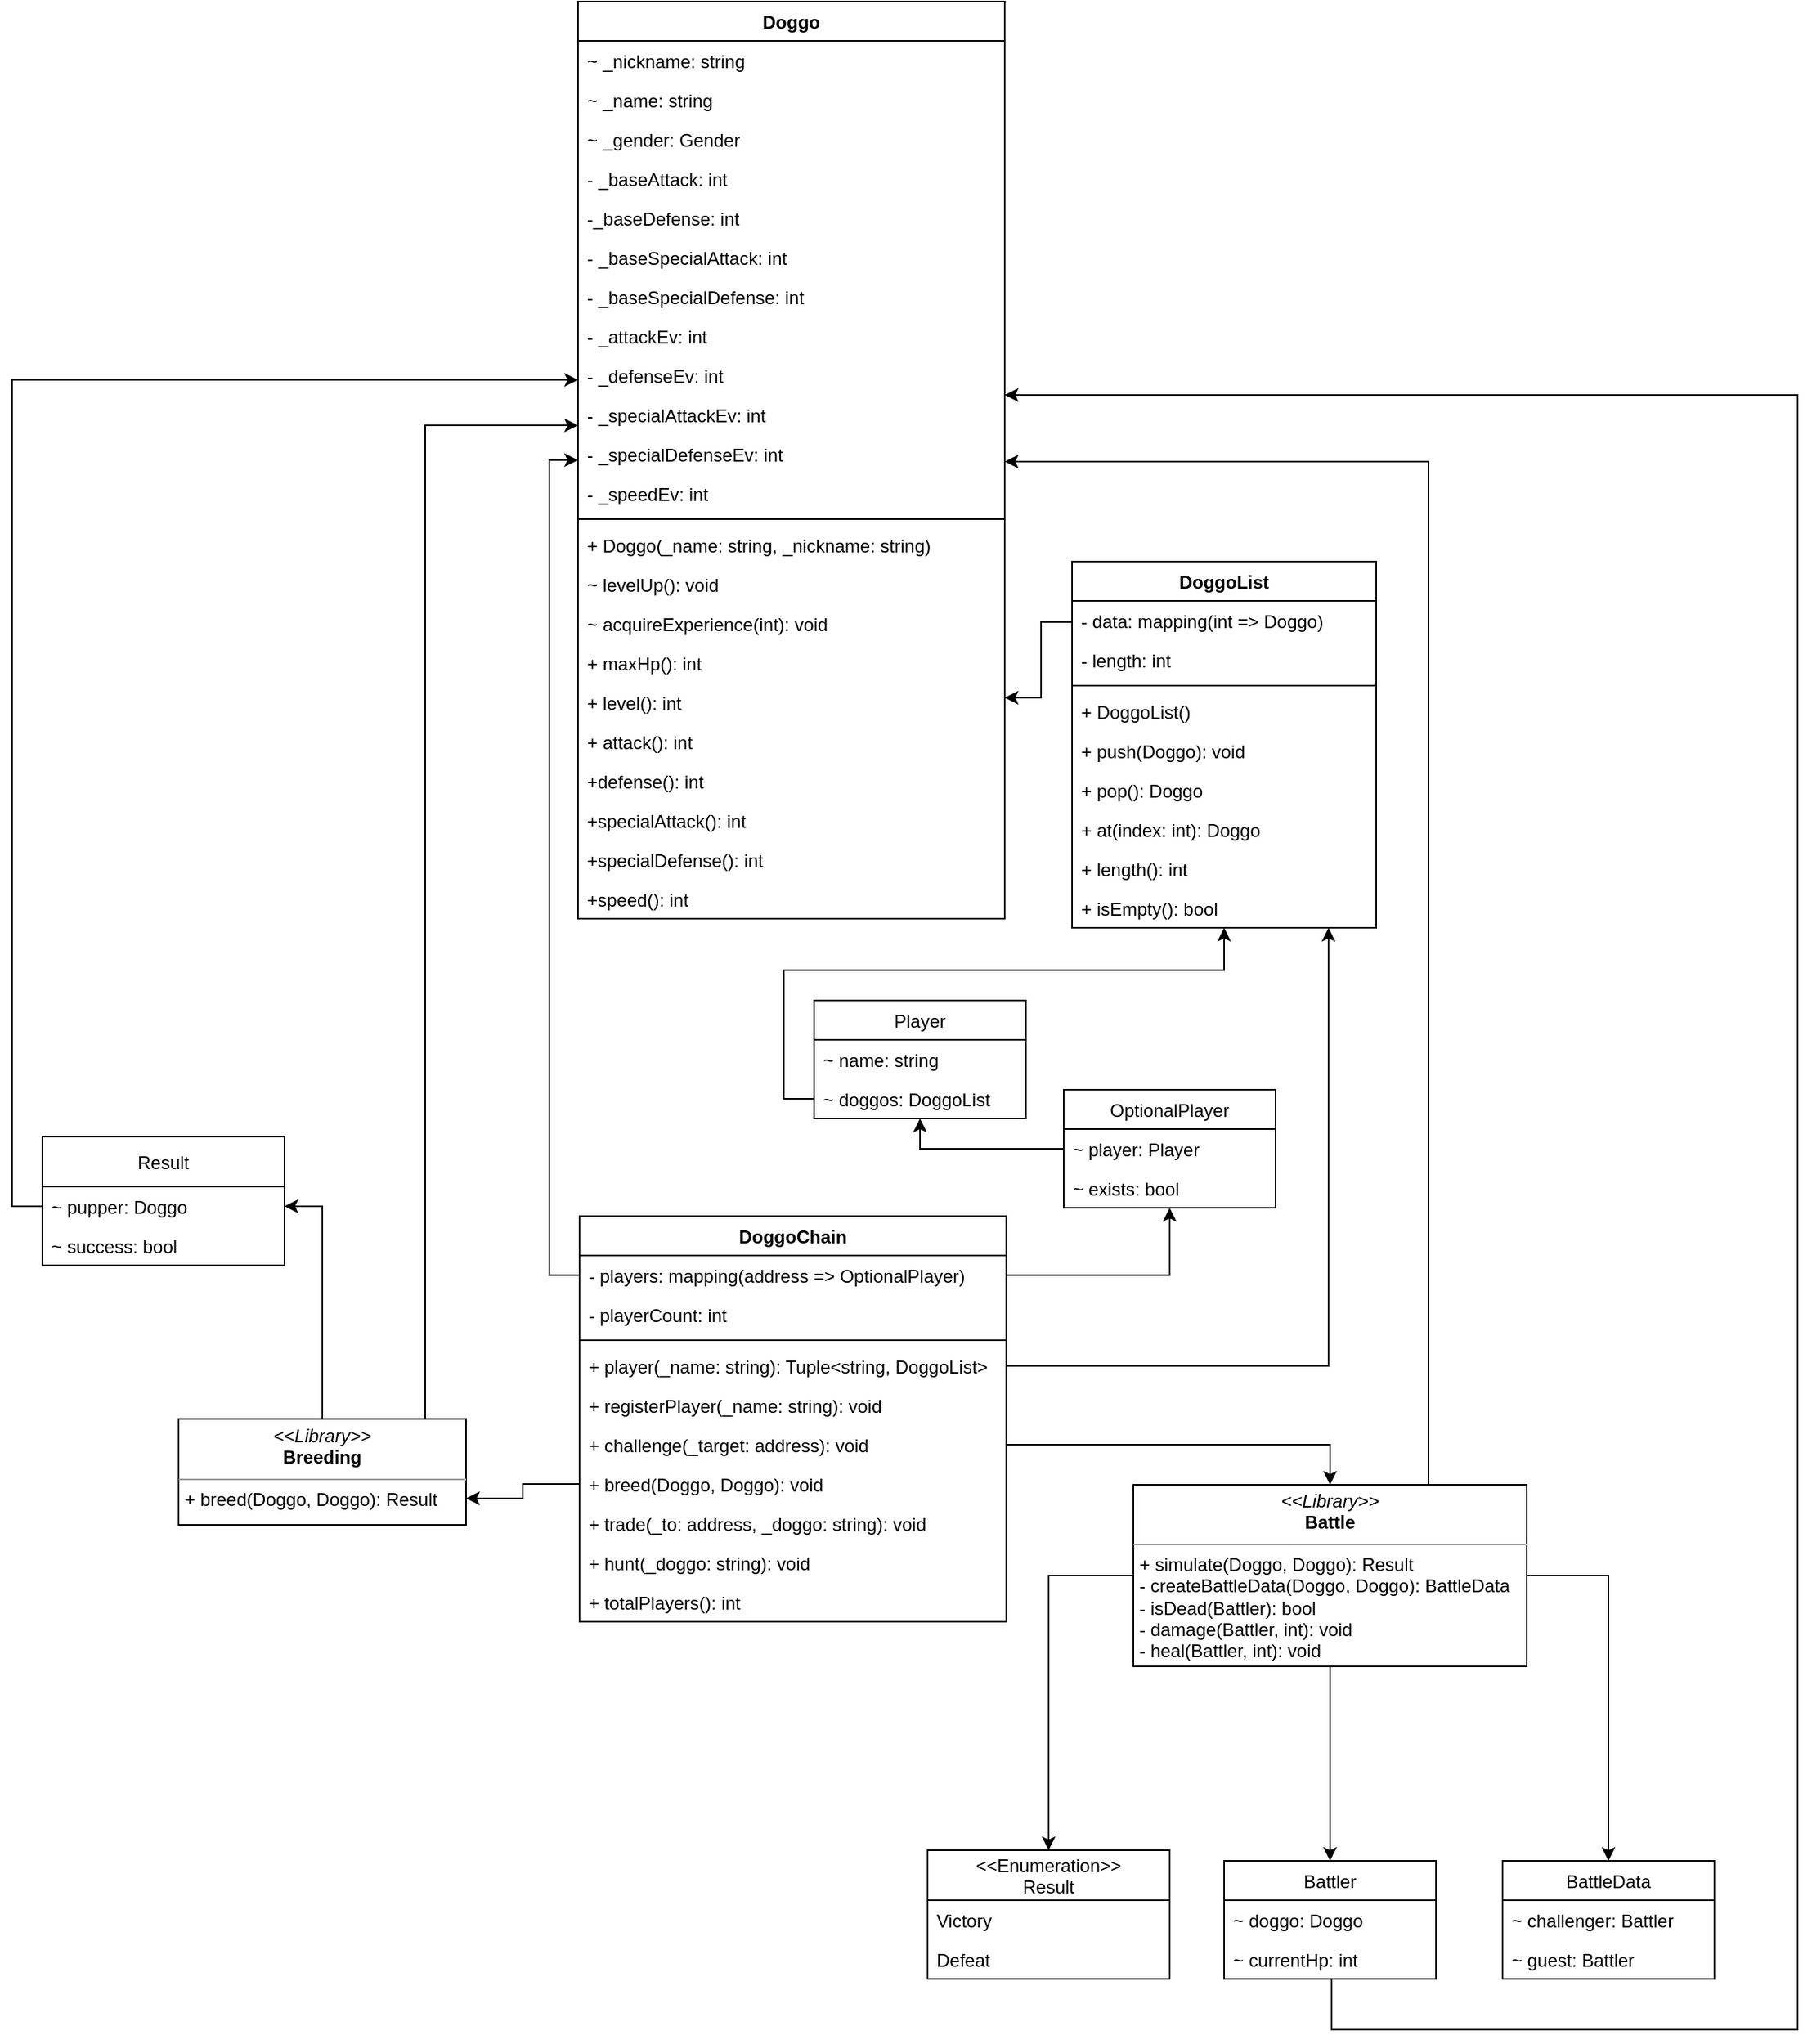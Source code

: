 <mxfile version="12.3.0" type="device" pages="1"><diagram id="jH_VN1PVQHfWL5KzAK-1" name="Page-1"><mxGraphModel dx="1164" dy="1562" grid="1" gridSize="10" guides="1" tooltips="1" connect="1" arrows="1" fold="1" page="1" pageScale="1" pageWidth="850" pageHeight="1100" math="0" shadow="0"><root><mxCell id="0"/><mxCell id="1" parent="0"/><mxCell id="IPdoKypG9YmYcbEzE4z8-1" value="Player" style="swimlane;fontStyle=0;childLayout=stackLayout;horizontal=1;startSize=26;fillColor=none;horizontalStack=0;resizeParent=1;resizeParentMax=0;resizeLast=0;collapsible=1;marginBottom=0;" parent="1" vertex="1"><mxGeometry x="540" y="680" width="140" height="78" as="geometry"/></mxCell><mxCell id="IPdoKypG9YmYcbEzE4z8-2" value="~ name: string" style="text;strokeColor=none;fillColor=none;align=left;verticalAlign=top;spacingLeft=4;spacingRight=4;overflow=hidden;rotatable=0;points=[[0,0.5],[1,0.5]];portConstraint=eastwest;" parent="IPdoKypG9YmYcbEzE4z8-1" vertex="1"><mxGeometry y="26" width="140" height="26" as="geometry"/></mxCell><mxCell id="IPdoKypG9YmYcbEzE4z8-3" value="~ doggos: DoggoList" style="text;strokeColor=none;fillColor=none;align=left;verticalAlign=top;spacingLeft=4;spacingRight=4;overflow=hidden;rotatable=0;points=[[0,0.5],[1,0.5]];portConstraint=eastwest;" parent="IPdoKypG9YmYcbEzE4z8-1" vertex="1"><mxGeometry y="52" width="140" height="26" as="geometry"/></mxCell><mxCell id="IPdoKypG9YmYcbEzE4z8-5" value="DoggoChain" style="swimlane;fontStyle=1;align=center;verticalAlign=top;childLayout=stackLayout;horizontal=1;startSize=26;horizontalStack=0;resizeParent=1;resizeParentMax=0;resizeLast=0;collapsible=1;marginBottom=0;" parent="1" vertex="1"><mxGeometry x="385" y="822.5" width="282" height="268" as="geometry"/></mxCell><object label="- players: mapping(address =&gt; OptionalPlayer)&#xA;" asdf="asdf" id="IPdoKypG9YmYcbEzE4z8-6"><mxCell style="text;strokeColor=none;fillColor=none;align=left;verticalAlign=top;spacingLeft=4;spacingRight=4;overflow=hidden;rotatable=0;points=[[0,0.5],[1,0.5]];portConstraint=eastwest;" parent="IPdoKypG9YmYcbEzE4z8-5" vertex="1"><mxGeometry y="26" width="282" height="26" as="geometry"/></mxCell></object><object label="- playerCount: int" asdf="asdf" id="IPdoKypG9YmYcbEzE4z8-12"><mxCell style="text;strokeColor=none;fillColor=none;align=left;verticalAlign=top;spacingLeft=4;spacingRight=4;overflow=hidden;rotatable=0;points=[[0,0.5],[1,0.5]];portConstraint=eastwest;" parent="IPdoKypG9YmYcbEzE4z8-5" vertex="1"><mxGeometry y="52" width="282" height="26" as="geometry"/></mxCell></object><mxCell id="IPdoKypG9YmYcbEzE4z8-7" value="" style="line;strokeWidth=1;fillColor=none;align=left;verticalAlign=middle;spacingTop=-1;spacingLeft=3;spacingRight=3;rotatable=0;labelPosition=right;points=[];portConstraint=eastwest;" parent="IPdoKypG9YmYcbEzE4z8-5" vertex="1"><mxGeometry y="78" width="282" height="8" as="geometry"/></mxCell><mxCell id="InZyUS_DCAvsAJzeGr_3-19" value="+ player(_name: string): Tuple&lt;string, DoggoList&gt;" style="text;strokeColor=none;fillColor=none;align=left;verticalAlign=top;spacingLeft=4;spacingRight=4;overflow=hidden;rotatable=0;points=[[0,0.5],[1,0.5]];portConstraint=eastwest;" vertex="1" parent="IPdoKypG9YmYcbEzE4z8-5"><mxGeometry y="86" width="282" height="26" as="geometry"/></mxCell><mxCell id="IPdoKypG9YmYcbEzE4z8-8" value="+ registerPlayer(_name: string): void" style="text;strokeColor=none;fillColor=none;align=left;verticalAlign=top;spacingLeft=4;spacingRight=4;overflow=hidden;rotatable=0;points=[[0,0.5],[1,0.5]];portConstraint=eastwest;" parent="IPdoKypG9YmYcbEzE4z8-5" vertex="1"><mxGeometry y="112" width="282" height="26" as="geometry"/></mxCell><mxCell id="InZyUS_DCAvsAJzeGr_3-15" value="+ challenge(_target: address): void" style="text;strokeColor=none;fillColor=none;align=left;verticalAlign=top;spacingLeft=4;spacingRight=4;overflow=hidden;rotatable=0;points=[[0,0.5],[1,0.5]];portConstraint=eastwest;" vertex="1" parent="IPdoKypG9YmYcbEzE4z8-5"><mxGeometry y="138" width="282" height="26" as="geometry"/></mxCell><mxCell id="InZyUS_DCAvsAJzeGr_3-16" value="+ breed(Doggo, Doggo): void" style="text;strokeColor=none;fillColor=none;align=left;verticalAlign=top;spacingLeft=4;spacingRight=4;overflow=hidden;rotatable=0;points=[[0,0.5],[1,0.5]];portConstraint=eastwest;" vertex="1" parent="IPdoKypG9YmYcbEzE4z8-5"><mxGeometry y="164" width="282" height="26" as="geometry"/></mxCell><mxCell id="InZyUS_DCAvsAJzeGr_3-17" value="+ trade(_to: address, _doggo: string): void" style="text;strokeColor=none;fillColor=none;align=left;verticalAlign=top;spacingLeft=4;spacingRight=4;overflow=hidden;rotatable=0;points=[[0,0.5],[1,0.5]];portConstraint=eastwest;" vertex="1" parent="IPdoKypG9YmYcbEzE4z8-5"><mxGeometry y="190" width="282" height="26" as="geometry"/></mxCell><mxCell id="InZyUS_DCAvsAJzeGr_3-18" value="+ hunt(_doggo: string): void" style="text;strokeColor=none;fillColor=none;align=left;verticalAlign=top;spacingLeft=4;spacingRight=4;overflow=hidden;rotatable=0;points=[[0,0.5],[1,0.5]];portConstraint=eastwest;" vertex="1" parent="IPdoKypG9YmYcbEzE4z8-5"><mxGeometry y="216" width="282" height="26" as="geometry"/></mxCell><mxCell id="InZyUS_DCAvsAJzeGr_3-20" value="+ totalPlayers(): int" style="text;strokeColor=none;fillColor=none;align=left;verticalAlign=top;spacingLeft=4;spacingRight=4;overflow=hidden;rotatable=0;points=[[0,0.5],[1,0.5]];portConstraint=eastwest;" vertex="1" parent="IPdoKypG9YmYcbEzE4z8-5"><mxGeometry y="242" width="282" height="26" as="geometry"/></mxCell><mxCell id="IPdoKypG9YmYcbEzE4z8-13" value="OptionalPlayer" style="swimlane;fontStyle=0;childLayout=stackLayout;horizontal=1;startSize=26;fillColor=none;horizontalStack=0;resizeParent=1;resizeParentMax=0;resizeLast=0;collapsible=1;marginBottom=0;" parent="1" vertex="1"><mxGeometry x="705" y="739" width="140" height="78" as="geometry"/></mxCell><mxCell id="IPdoKypG9YmYcbEzE4z8-14" value="~ player: Player" style="text;strokeColor=none;fillColor=none;align=left;verticalAlign=top;spacingLeft=4;spacingRight=4;overflow=hidden;rotatable=0;points=[[0,0.5],[1,0.5]];portConstraint=eastwest;" parent="IPdoKypG9YmYcbEzE4z8-13" vertex="1"><mxGeometry y="26" width="140" height="26" as="geometry"/></mxCell><mxCell id="IPdoKypG9YmYcbEzE4z8-15" value="~ exists: bool" style="text;strokeColor=none;fillColor=none;align=left;verticalAlign=top;spacingLeft=4;spacingRight=4;overflow=hidden;rotatable=0;points=[[0,0.5],[1,0.5]];portConstraint=eastwest;" parent="IPdoKypG9YmYcbEzE4z8-13" vertex="1"><mxGeometry y="52" width="140" height="26" as="geometry"/></mxCell><mxCell id="InZyUS_DCAvsAJzeGr_3-29" style="edgeStyle=orthogonalEdgeStyle;rounded=0;orthogonalLoop=1;jettySize=auto;html=1;exitX=0;exitY=0.5;exitDx=0;exitDy=0;" edge="1" parent="1" source="InZyUS_DCAvsAJzeGr_3-1" target="InZyUS_DCAvsAJzeGr_3-3"><mxGeometry relative="1" as="geometry"/></mxCell><mxCell id="InZyUS_DCAvsAJzeGr_3-30" style="edgeStyle=orthogonalEdgeStyle;rounded=0;orthogonalLoop=1;jettySize=auto;html=1;" edge="1" parent="1" source="InZyUS_DCAvsAJzeGr_3-1" target="InZyUS_DCAvsAJzeGr_3-6"><mxGeometry relative="1" as="geometry"/></mxCell><mxCell id="InZyUS_DCAvsAJzeGr_3-31" style="edgeStyle=orthogonalEdgeStyle;rounded=0;orthogonalLoop=1;jettySize=auto;html=1;exitX=1;exitY=0.5;exitDx=0;exitDy=0;" edge="1" parent="1" source="InZyUS_DCAvsAJzeGr_3-1" target="InZyUS_DCAvsAJzeGr_3-9"><mxGeometry relative="1" as="geometry"/></mxCell><mxCell id="InZyUS_DCAvsAJzeGr_3-74" style="edgeStyle=orthogonalEdgeStyle;rounded=0;orthogonalLoop=1;jettySize=auto;html=1;exitX=0.75;exitY=0;exitDx=0;exitDy=0;" edge="1" parent="1" source="InZyUS_DCAvsAJzeGr_3-1" target="InZyUS_DCAvsAJzeGr_3-45"><mxGeometry relative="1" as="geometry"><Array as="points"><mxPoint x="946" y="324"/></Array></mxGeometry></mxCell><mxCell id="InZyUS_DCAvsAJzeGr_3-1" value="&lt;p style=&quot;margin: 0px ; margin-top: 4px ; text-align: center&quot;&gt;&lt;i&gt;&amp;lt;&amp;lt;Library&amp;gt;&amp;gt;&lt;/i&gt;&lt;br&gt;&lt;b&gt;Battle&lt;/b&gt;&lt;/p&gt;&lt;hr size=&quot;1&quot;&gt;&lt;p style=&quot;margin: 0px ; margin-left: 4px&quot;&gt;+ simulate(Doggo, Doggo): Result&lt;br&gt;- createBattleData(Doggo, Doggo): BattleData&lt;/p&gt;&lt;p style=&quot;margin: 0px ; margin-left: 4px&quot;&gt;- isDead(Battler): bool&lt;/p&gt;&lt;p style=&quot;margin: 0px ; margin-left: 4px&quot;&gt;- damage(Battler, int): void&lt;br&gt;&lt;/p&gt;&lt;p style=&quot;margin: 0px ; margin-left: 4px&quot;&gt;- heal(Battler, int): void&lt;br&gt;&lt;/p&gt;" style="verticalAlign=top;align=left;overflow=fill;fontSize=12;fontFamily=Helvetica;html=1;" vertex="1" parent="1"><mxGeometry x="751" y="1000" width="260" height="120" as="geometry"/></mxCell><mxCell id="InZyUS_DCAvsAJzeGr_3-3" value="&lt;&lt;Enumeration&gt;&gt;&#xA;Result" style="swimlane;fontStyle=0;childLayout=stackLayout;horizontal=1;startSize=33;fillColor=none;horizontalStack=0;resizeParent=1;resizeParentMax=0;resizeLast=0;collapsible=1;marginBottom=0;" vertex="1" parent="1"><mxGeometry x="615" y="1241.5" width="160" height="85" as="geometry"/></mxCell><mxCell id="InZyUS_DCAvsAJzeGr_3-4" value="Victory" style="text;strokeColor=none;fillColor=none;align=left;verticalAlign=top;spacingLeft=4;spacingRight=4;overflow=hidden;rotatable=0;points=[[0,0.5],[1,0.5]];portConstraint=eastwest;" vertex="1" parent="InZyUS_DCAvsAJzeGr_3-3"><mxGeometry y="33" width="160" height="26" as="geometry"/></mxCell><mxCell id="InZyUS_DCAvsAJzeGr_3-5" value="Defeat" style="text;strokeColor=none;fillColor=none;align=left;verticalAlign=top;spacingLeft=4;spacingRight=4;overflow=hidden;rotatable=0;points=[[0,0.5],[1,0.5]];portConstraint=eastwest;" vertex="1" parent="InZyUS_DCAvsAJzeGr_3-3"><mxGeometry y="59" width="160" height="26" as="geometry"/></mxCell><mxCell id="InZyUS_DCAvsAJzeGr_3-6" value="Battler" style="swimlane;fontStyle=0;childLayout=stackLayout;horizontal=1;startSize=26;fillColor=none;horizontalStack=0;resizeParent=1;resizeParentMax=0;resizeLast=0;collapsible=1;marginBottom=0;" vertex="1" parent="1"><mxGeometry x="811" y="1248.5" width="140" height="78" as="geometry"/></mxCell><mxCell id="InZyUS_DCAvsAJzeGr_3-7" value="~ doggo: Doggo" style="text;strokeColor=none;fillColor=none;align=left;verticalAlign=top;spacingLeft=4;spacingRight=4;overflow=hidden;rotatable=0;points=[[0,0.5],[1,0.5]];portConstraint=eastwest;" vertex="1" parent="InZyUS_DCAvsAJzeGr_3-6"><mxGeometry y="26" width="140" height="26" as="geometry"/></mxCell><mxCell id="InZyUS_DCAvsAJzeGr_3-8" value="~ currentHp: int" style="text;strokeColor=none;fillColor=none;align=left;verticalAlign=top;spacingLeft=4;spacingRight=4;overflow=hidden;rotatable=0;points=[[0,0.5],[1,0.5]];portConstraint=eastwest;" vertex="1" parent="InZyUS_DCAvsAJzeGr_3-6"><mxGeometry y="52" width="140" height="26" as="geometry"/></mxCell><mxCell id="InZyUS_DCAvsAJzeGr_3-9" value="BattleData" style="swimlane;fontStyle=0;childLayout=stackLayout;horizontal=1;startSize=26;fillColor=none;horizontalStack=0;resizeParent=1;resizeParentMax=0;resizeLast=0;collapsible=1;marginBottom=0;" vertex="1" parent="1"><mxGeometry x="995" y="1248.5" width="140" height="78" as="geometry"/></mxCell><mxCell id="InZyUS_DCAvsAJzeGr_3-10" value="~ challenger: Battler" style="text;strokeColor=none;fillColor=none;align=left;verticalAlign=top;spacingLeft=4;spacingRight=4;overflow=hidden;rotatable=0;points=[[0,0.5],[1,0.5]];portConstraint=eastwest;" vertex="1" parent="InZyUS_DCAvsAJzeGr_3-9"><mxGeometry y="26" width="140" height="26" as="geometry"/></mxCell><mxCell id="InZyUS_DCAvsAJzeGr_3-11" value="~ guest: Battler" style="text;strokeColor=none;fillColor=none;align=left;verticalAlign=top;spacingLeft=4;spacingRight=4;overflow=hidden;rotatable=0;points=[[0,0.5],[1,0.5]];portConstraint=eastwest;" vertex="1" parent="InZyUS_DCAvsAJzeGr_3-9"><mxGeometry y="52" width="140" height="26" as="geometry"/></mxCell><mxCell id="InZyUS_DCAvsAJzeGr_3-24" style="edgeStyle=orthogonalEdgeStyle;rounded=0;orthogonalLoop=1;jettySize=auto;html=1;exitX=0.5;exitY=0;exitDx=0;exitDy=0;" edge="1" parent="1" source="InZyUS_DCAvsAJzeGr_3-12" target="InZyUS_DCAvsAJzeGr_3-22"><mxGeometry relative="1" as="geometry"/></mxCell><mxCell id="InZyUS_DCAvsAJzeGr_3-73" style="edgeStyle=orthogonalEdgeStyle;rounded=0;orthogonalLoop=1;jettySize=auto;html=1;exitX=0.75;exitY=0;exitDx=0;exitDy=0;" edge="1" parent="1" source="InZyUS_DCAvsAJzeGr_3-12" target="InZyUS_DCAvsAJzeGr_3-45"><mxGeometry relative="1" as="geometry"><Array as="points"><mxPoint x="283" y="300"/></Array></mxGeometry></mxCell><mxCell id="InZyUS_DCAvsAJzeGr_3-12" value="&lt;p style=&quot;margin: 0px ; margin-top: 4px ; text-align: center&quot;&gt;&lt;i&gt;&amp;lt;&amp;lt;Library&amp;gt;&amp;gt;&lt;/i&gt;&lt;br&gt;&lt;b&gt;Breeding&lt;/b&gt;&lt;/p&gt;&lt;hr size=&quot;1&quot;&gt;&lt;p style=&quot;margin: 0px ; margin-left: 4px&quot;&gt;+ breed(Doggo, Doggo): Result&lt;/p&gt;" style="verticalAlign=top;align=left;overflow=fill;fontSize=12;fontFamily=Helvetica;html=1;" vertex="1" parent="1"><mxGeometry x="120" y="956.5" width="190" height="70" as="geometry"/></mxCell><mxCell id="InZyUS_DCAvsAJzeGr_3-21" value="Result" style="swimlane;fontStyle=0;childLayout=stackLayout;horizontal=1;startSize=33;fillColor=none;horizontalStack=0;resizeParent=1;resizeParentMax=0;resizeLast=0;collapsible=1;marginBottom=0;" vertex="1" parent="1"><mxGeometry x="30" y="770" width="160" height="85" as="geometry"/></mxCell><mxCell id="InZyUS_DCAvsAJzeGr_3-22" value="~ pupper: Doggo" style="text;strokeColor=none;fillColor=none;align=left;verticalAlign=top;spacingLeft=4;spacingRight=4;overflow=hidden;rotatable=0;points=[[0,0.5],[1,0.5]];portConstraint=eastwest;" vertex="1" parent="InZyUS_DCAvsAJzeGr_3-21"><mxGeometry y="33" width="160" height="26" as="geometry"/></mxCell><mxCell id="InZyUS_DCAvsAJzeGr_3-23" value="~ success: bool" style="text;strokeColor=none;fillColor=none;align=left;verticalAlign=top;spacingLeft=4;spacingRight=4;overflow=hidden;rotatable=0;points=[[0,0.5],[1,0.5]];portConstraint=eastwest;" vertex="1" parent="InZyUS_DCAvsAJzeGr_3-21"><mxGeometry y="59" width="160" height="26" as="geometry"/></mxCell><mxCell id="InZyUS_DCAvsAJzeGr_3-25" style="edgeStyle=orthogonalEdgeStyle;rounded=0;orthogonalLoop=1;jettySize=auto;html=1;exitX=0;exitY=0.5;exitDx=0;exitDy=0;entryX=1;entryY=0.75;entryDx=0;entryDy=0;" edge="1" parent="1" source="InZyUS_DCAvsAJzeGr_3-16" target="InZyUS_DCAvsAJzeGr_3-12"><mxGeometry relative="1" as="geometry"/></mxCell><mxCell id="InZyUS_DCAvsAJzeGr_3-26" style="edgeStyle=orthogonalEdgeStyle;rounded=0;orthogonalLoop=1;jettySize=auto;html=1;exitX=1;exitY=0.5;exitDx=0;exitDy=0;" edge="1" parent="1" source="IPdoKypG9YmYcbEzE4z8-6" target="IPdoKypG9YmYcbEzE4z8-13"><mxGeometry relative="1" as="geometry"/></mxCell><mxCell id="InZyUS_DCAvsAJzeGr_3-27" style="edgeStyle=orthogonalEdgeStyle;rounded=0;orthogonalLoop=1;jettySize=auto;html=1;exitX=0;exitY=0.5;exitDx=0;exitDy=0;" edge="1" parent="1" source="IPdoKypG9YmYcbEzE4z8-14" target="IPdoKypG9YmYcbEzE4z8-1"><mxGeometry relative="1" as="geometry"/></mxCell><mxCell id="InZyUS_DCAvsAJzeGr_3-28" style="edgeStyle=orthogonalEdgeStyle;rounded=0;orthogonalLoop=1;jettySize=auto;html=1;exitX=1;exitY=0.5;exitDx=0;exitDy=0;" edge="1" parent="1" source="InZyUS_DCAvsAJzeGr_3-15" target="InZyUS_DCAvsAJzeGr_3-1"><mxGeometry relative="1" as="geometry"/></mxCell><mxCell id="InZyUS_DCAvsAJzeGr_3-45" value="Doggo" style="swimlane;fontStyle=1;align=center;verticalAlign=top;childLayout=stackLayout;horizontal=1;startSize=26;horizontalStack=0;resizeParent=1;resizeParentMax=0;resizeLast=0;collapsible=1;marginBottom=0;" vertex="1" parent="1"><mxGeometry x="384" y="20" width="282" height="606" as="geometry"/></mxCell><object label="~ _nickname: string" asdf="asdf" id="InZyUS_DCAvsAJzeGr_3-46"><mxCell style="text;strokeColor=none;fillColor=none;align=left;verticalAlign=top;spacingLeft=4;spacingRight=4;overflow=hidden;rotatable=0;points=[[0,0.5],[1,0.5]];portConstraint=eastwest;" vertex="1" parent="InZyUS_DCAvsAJzeGr_3-45"><mxGeometry y="26" width="282" height="26" as="geometry"/></mxCell></object><object label="~ _name: string" asdf="asdf" id="InZyUS_DCAvsAJzeGr_3-47"><mxCell style="text;strokeColor=none;fillColor=none;align=left;verticalAlign=top;spacingLeft=4;spacingRight=4;overflow=hidden;rotatable=0;points=[[0,0.5],[1,0.5]];portConstraint=eastwest;" vertex="1" parent="InZyUS_DCAvsAJzeGr_3-45"><mxGeometry y="52" width="282" height="26" as="geometry"/></mxCell></object><object label="~ _gender: Gender" asdf="asdf" id="InZyUS_DCAvsAJzeGr_3-56"><mxCell style="text;strokeColor=none;fillColor=none;align=left;verticalAlign=top;spacingLeft=4;spacingRight=4;overflow=hidden;rotatable=0;points=[[0,0.5],[1,0.5]];portConstraint=eastwest;" vertex="1" parent="InZyUS_DCAvsAJzeGr_3-45"><mxGeometry y="78" width="282" height="26" as="geometry"/></mxCell></object><object label="- _baseAttack: int" asdf="asdf" id="InZyUS_DCAvsAJzeGr_3-57"><mxCell style="text;strokeColor=none;fillColor=none;align=left;verticalAlign=top;spacingLeft=4;spacingRight=4;overflow=hidden;rotatable=0;points=[[0,0.5],[1,0.5]];portConstraint=eastwest;" vertex="1" parent="InZyUS_DCAvsAJzeGr_3-45"><mxGeometry y="104" width="282" height="26" as="geometry"/></mxCell></object><object label="-_baseDefense: int" asdf="asdf" id="InZyUS_DCAvsAJzeGr_3-58"><mxCell style="text;strokeColor=none;fillColor=none;align=left;verticalAlign=top;spacingLeft=4;spacingRight=4;overflow=hidden;rotatable=0;points=[[0,0.5],[1,0.5]];portConstraint=eastwest;" vertex="1" parent="InZyUS_DCAvsAJzeGr_3-45"><mxGeometry y="130" width="282" height="26" as="geometry"/></mxCell></object><object label="- _baseSpecialAttack: int" asdf="asdf" id="InZyUS_DCAvsAJzeGr_3-59"><mxCell style="text;strokeColor=none;fillColor=none;align=left;verticalAlign=top;spacingLeft=4;spacingRight=4;overflow=hidden;rotatable=0;points=[[0,0.5],[1,0.5]];portConstraint=eastwest;" vertex="1" parent="InZyUS_DCAvsAJzeGr_3-45"><mxGeometry y="156" width="282" height="26" as="geometry"/></mxCell></object><object label="- _baseSpecialDefense: int" asdf="asdf" id="InZyUS_DCAvsAJzeGr_3-60"><mxCell style="text;strokeColor=none;fillColor=none;align=left;verticalAlign=top;spacingLeft=4;spacingRight=4;overflow=hidden;rotatable=0;points=[[0,0.5],[1,0.5]];portConstraint=eastwest;" vertex="1" parent="InZyUS_DCAvsAJzeGr_3-45"><mxGeometry y="182" width="282" height="26" as="geometry"/></mxCell></object><object label="- _attackEv: int" asdf="asdf" id="InZyUS_DCAvsAJzeGr_3-61"><mxCell style="text;strokeColor=none;fillColor=none;align=left;verticalAlign=top;spacingLeft=4;spacingRight=4;overflow=hidden;rotatable=0;points=[[0,0.5],[1,0.5]];portConstraint=eastwest;" vertex="1" parent="InZyUS_DCAvsAJzeGr_3-45"><mxGeometry y="208" width="282" height="26" as="geometry"/></mxCell></object><object label="- _defenseEv: int " asdf="asdf" id="InZyUS_DCAvsAJzeGr_3-62"><mxCell style="text;strokeColor=none;fillColor=none;align=left;verticalAlign=top;spacingLeft=4;spacingRight=4;overflow=hidden;rotatable=0;points=[[0,0.5],[1,0.5]];portConstraint=eastwest;" vertex="1" parent="InZyUS_DCAvsAJzeGr_3-45"><mxGeometry y="234" width="282" height="26" as="geometry"/></mxCell></object><object label="- _specialAttackEv: int " asdf="asdf" id="InZyUS_DCAvsAJzeGr_3-63"><mxCell style="text;strokeColor=none;fillColor=none;align=left;verticalAlign=top;spacingLeft=4;spacingRight=4;overflow=hidden;rotatable=0;points=[[0,0.5],[1,0.5]];portConstraint=eastwest;" vertex="1" parent="InZyUS_DCAvsAJzeGr_3-45"><mxGeometry y="260" width="282" height="26" as="geometry"/></mxCell></object><object label="- _specialDefenseEv: int " asdf="asdf" id="InZyUS_DCAvsAJzeGr_3-64"><mxCell style="text;strokeColor=none;fillColor=none;align=left;verticalAlign=top;spacingLeft=4;spacingRight=4;overflow=hidden;rotatable=0;points=[[0,0.5],[1,0.5]];portConstraint=eastwest;" vertex="1" parent="InZyUS_DCAvsAJzeGr_3-45"><mxGeometry y="286" width="282" height="26" as="geometry"/></mxCell></object><object label="- _speedEv: int " asdf="asdf" id="InZyUS_DCAvsAJzeGr_3-66"><mxCell style="text;strokeColor=none;fillColor=none;align=left;verticalAlign=top;spacingLeft=4;spacingRight=4;overflow=hidden;rotatable=0;points=[[0,0.5],[1,0.5]];portConstraint=eastwest;" vertex="1" parent="InZyUS_DCAvsAJzeGr_3-45"><mxGeometry y="312" width="282" height="26" as="geometry"/></mxCell></object><mxCell id="InZyUS_DCAvsAJzeGr_3-48" value="" style="line;strokeWidth=1;fillColor=none;align=left;verticalAlign=middle;spacingTop=-1;spacingLeft=3;spacingRight=3;rotatable=0;labelPosition=right;points=[];portConstraint=eastwest;" vertex="1" parent="InZyUS_DCAvsAJzeGr_3-45"><mxGeometry y="338" width="282" height="8" as="geometry"/></mxCell><mxCell id="InZyUS_DCAvsAJzeGr_3-49" value="+ Doggo(_name: string, _nickname: string)" style="text;strokeColor=none;fillColor=none;align=left;verticalAlign=top;spacingLeft=4;spacingRight=4;overflow=hidden;rotatable=0;points=[[0,0.5],[1,0.5]];portConstraint=eastwest;" vertex="1" parent="InZyUS_DCAvsAJzeGr_3-45"><mxGeometry y="346" width="282" height="26" as="geometry"/></mxCell><mxCell id="InZyUS_DCAvsAJzeGr_3-50" value="~ levelUp(): void" style="text;strokeColor=none;fillColor=none;align=left;verticalAlign=top;spacingLeft=4;spacingRight=4;overflow=hidden;rotatable=0;points=[[0,0.5],[1,0.5]];portConstraint=eastwest;" vertex="1" parent="InZyUS_DCAvsAJzeGr_3-45"><mxGeometry y="372" width="282" height="26" as="geometry"/></mxCell><mxCell id="InZyUS_DCAvsAJzeGr_3-51" value="~ acquireExperience(int): void" style="text;strokeColor=none;fillColor=none;align=left;verticalAlign=top;spacingLeft=4;spacingRight=4;overflow=hidden;rotatable=0;points=[[0,0.5],[1,0.5]];portConstraint=eastwest;" vertex="1" parent="InZyUS_DCAvsAJzeGr_3-45"><mxGeometry y="398" width="282" height="26" as="geometry"/></mxCell><mxCell id="InZyUS_DCAvsAJzeGr_3-52" value="+ maxHp(): int" style="text;strokeColor=none;fillColor=none;align=left;verticalAlign=top;spacingLeft=4;spacingRight=4;overflow=hidden;rotatable=0;points=[[0,0.5],[1,0.5]];portConstraint=eastwest;" vertex="1" parent="InZyUS_DCAvsAJzeGr_3-45"><mxGeometry y="424" width="282" height="26" as="geometry"/></mxCell><mxCell id="InZyUS_DCAvsAJzeGr_3-53" value="+ level(): int" style="text;strokeColor=none;fillColor=none;align=left;verticalAlign=top;spacingLeft=4;spacingRight=4;overflow=hidden;rotatable=0;points=[[0,0.5],[1,0.5]];portConstraint=eastwest;" vertex="1" parent="InZyUS_DCAvsAJzeGr_3-45"><mxGeometry y="450" width="282" height="26" as="geometry"/></mxCell><mxCell id="InZyUS_DCAvsAJzeGr_3-54" value="+ attack(): int" style="text;strokeColor=none;fillColor=none;align=left;verticalAlign=top;spacingLeft=4;spacingRight=4;overflow=hidden;rotatable=0;points=[[0,0.5],[1,0.5]];portConstraint=eastwest;" vertex="1" parent="InZyUS_DCAvsAJzeGr_3-45"><mxGeometry y="476" width="282" height="26" as="geometry"/></mxCell><mxCell id="InZyUS_DCAvsAJzeGr_3-55" value="+defense(): int" style="text;strokeColor=none;fillColor=none;align=left;verticalAlign=top;spacingLeft=4;spacingRight=4;overflow=hidden;rotatable=0;points=[[0,0.5],[1,0.5]];portConstraint=eastwest;" vertex="1" parent="InZyUS_DCAvsAJzeGr_3-45"><mxGeometry y="502" width="282" height="26" as="geometry"/></mxCell><mxCell id="InZyUS_DCAvsAJzeGr_3-67" value="+specialAttack(): int" style="text;strokeColor=none;fillColor=none;align=left;verticalAlign=top;spacingLeft=4;spacingRight=4;overflow=hidden;rotatable=0;points=[[0,0.5],[1,0.5]];portConstraint=eastwest;" vertex="1" parent="InZyUS_DCAvsAJzeGr_3-45"><mxGeometry y="528" width="282" height="26" as="geometry"/></mxCell><mxCell id="InZyUS_DCAvsAJzeGr_3-68" value="+specialDefense(): int" style="text;strokeColor=none;fillColor=none;align=left;verticalAlign=top;spacingLeft=4;spacingRight=4;overflow=hidden;rotatable=0;points=[[0,0.5],[1,0.5]];portConstraint=eastwest;" vertex="1" parent="InZyUS_DCAvsAJzeGr_3-45"><mxGeometry y="554" width="282" height="26" as="geometry"/></mxCell><mxCell id="InZyUS_DCAvsAJzeGr_3-69" value="+speed(): int" style="text;strokeColor=none;fillColor=none;align=left;verticalAlign=top;spacingLeft=4;spacingRight=4;overflow=hidden;rotatable=0;points=[[0,0.5],[1,0.5]];portConstraint=eastwest;" vertex="1" parent="InZyUS_DCAvsAJzeGr_3-45"><mxGeometry y="580" width="282" height="26" as="geometry"/></mxCell><mxCell id="InZyUS_DCAvsAJzeGr_3-71" style="edgeStyle=orthogonalEdgeStyle;rounded=0;orthogonalLoop=1;jettySize=auto;html=1;exitX=0;exitY=0.5;exitDx=0;exitDy=0;" edge="1" parent="1" source="IPdoKypG9YmYcbEzE4z8-6" target="InZyUS_DCAvsAJzeGr_3-45"><mxGeometry relative="1" as="geometry"><Array as="points"><mxPoint x="365" y="861"/><mxPoint x="365" y="323"/></Array></mxGeometry></mxCell><mxCell id="InZyUS_DCAvsAJzeGr_3-72" style="edgeStyle=orthogonalEdgeStyle;rounded=0;orthogonalLoop=1;jettySize=auto;html=1;exitX=0;exitY=0.5;exitDx=0;exitDy=0;" edge="1" parent="1" source="InZyUS_DCAvsAJzeGr_3-22" target="InZyUS_DCAvsAJzeGr_3-45"><mxGeometry relative="1" as="geometry"><Array as="points"><mxPoint x="10" y="816"/><mxPoint x="10" y="270"/></Array></mxGeometry></mxCell><mxCell id="InZyUS_DCAvsAJzeGr_3-75" style="edgeStyle=orthogonalEdgeStyle;rounded=0;orthogonalLoop=1;jettySize=auto;html=1;" edge="1" parent="1" source="InZyUS_DCAvsAJzeGr_3-6" target="InZyUS_DCAvsAJzeGr_3-45"><mxGeometry relative="1" as="geometry"><Array as="points"><mxPoint x="882" y="1360"/><mxPoint x="1190" y="1360"/><mxPoint x="1190" y="280"/></Array></mxGeometry></mxCell><mxCell id="InZyUS_DCAvsAJzeGr_3-77" value="DoggoList" style="swimlane;fontStyle=1;align=center;verticalAlign=top;childLayout=stackLayout;horizontal=1;startSize=26;horizontalStack=0;resizeParent=1;resizeParentMax=0;resizeLast=0;collapsible=1;marginBottom=0;" vertex="1" parent="1"><mxGeometry x="710.5" y="390" width="201" height="242" as="geometry"/></mxCell><mxCell id="InZyUS_DCAvsAJzeGr_3-78" value="- data: mapping(int =&gt; Doggo)" style="text;strokeColor=none;fillColor=none;align=left;verticalAlign=top;spacingLeft=4;spacingRight=4;overflow=hidden;rotatable=0;points=[[0,0.5],[1,0.5]];portConstraint=eastwest;" vertex="1" parent="InZyUS_DCAvsAJzeGr_3-77"><mxGeometry y="26" width="201" height="26" as="geometry"/></mxCell><mxCell id="InZyUS_DCAvsAJzeGr_3-81" value="- length: int" style="text;strokeColor=none;fillColor=none;align=left;verticalAlign=top;spacingLeft=4;spacingRight=4;overflow=hidden;rotatable=0;points=[[0,0.5],[1,0.5]];portConstraint=eastwest;" vertex="1" parent="InZyUS_DCAvsAJzeGr_3-77"><mxGeometry y="52" width="201" height="26" as="geometry"/></mxCell><mxCell id="InZyUS_DCAvsAJzeGr_3-79" value="" style="line;strokeWidth=1;fillColor=none;align=left;verticalAlign=middle;spacingTop=-1;spacingLeft=3;spacingRight=3;rotatable=0;labelPosition=right;points=[];portConstraint=eastwest;" vertex="1" parent="InZyUS_DCAvsAJzeGr_3-77"><mxGeometry y="78" width="201" height="8" as="geometry"/></mxCell><mxCell id="InZyUS_DCAvsAJzeGr_3-80" value="+ DoggoList()&#xA;" style="text;strokeColor=none;fillColor=none;align=left;verticalAlign=top;spacingLeft=4;spacingRight=4;overflow=hidden;rotatable=0;points=[[0,0.5],[1,0.5]];portConstraint=eastwest;" vertex="1" parent="InZyUS_DCAvsAJzeGr_3-77"><mxGeometry y="86" width="201" height="26" as="geometry"/></mxCell><mxCell id="InZyUS_DCAvsAJzeGr_3-82" value="+ push(Doggo): void" style="text;strokeColor=none;fillColor=none;align=left;verticalAlign=top;spacingLeft=4;spacingRight=4;overflow=hidden;rotatable=0;points=[[0,0.5],[1,0.5]];portConstraint=eastwest;" vertex="1" parent="InZyUS_DCAvsAJzeGr_3-77"><mxGeometry y="112" width="201" height="26" as="geometry"/></mxCell><mxCell id="InZyUS_DCAvsAJzeGr_3-83" value="+ pop(): Doggo" style="text;strokeColor=none;fillColor=none;align=left;verticalAlign=top;spacingLeft=4;spacingRight=4;overflow=hidden;rotatable=0;points=[[0,0.5],[1,0.5]];portConstraint=eastwest;" vertex="1" parent="InZyUS_DCAvsAJzeGr_3-77"><mxGeometry y="138" width="201" height="26" as="geometry"/></mxCell><mxCell id="InZyUS_DCAvsAJzeGr_3-89" value="+ at(index: int): Doggo" style="text;strokeColor=none;fillColor=none;align=left;verticalAlign=top;spacingLeft=4;spacingRight=4;overflow=hidden;rotatable=0;points=[[0,0.5],[1,0.5]];portConstraint=eastwest;" vertex="1" parent="InZyUS_DCAvsAJzeGr_3-77"><mxGeometry y="164" width="201" height="26" as="geometry"/></mxCell><mxCell id="InZyUS_DCAvsAJzeGr_3-88" value="+ length(): int" style="text;strokeColor=none;fillColor=none;align=left;verticalAlign=top;spacingLeft=4;spacingRight=4;overflow=hidden;rotatable=0;points=[[0,0.5],[1,0.5]];portConstraint=eastwest;" vertex="1" parent="InZyUS_DCAvsAJzeGr_3-77"><mxGeometry y="190" width="201" height="26" as="geometry"/></mxCell><mxCell id="InZyUS_DCAvsAJzeGr_3-84" value="+ isEmpty(): bool" style="text;strokeColor=none;fillColor=none;align=left;verticalAlign=top;spacingLeft=4;spacingRight=4;overflow=hidden;rotatable=0;points=[[0,0.5],[1,0.5]];portConstraint=eastwest;" vertex="1" parent="InZyUS_DCAvsAJzeGr_3-77"><mxGeometry y="216" width="201" height="26" as="geometry"/></mxCell><mxCell id="InZyUS_DCAvsAJzeGr_3-85" style="edgeStyle=orthogonalEdgeStyle;rounded=0;orthogonalLoop=1;jettySize=auto;html=1;exitX=0;exitY=0.5;exitDx=0;exitDy=0;" edge="1" parent="1" source="IPdoKypG9YmYcbEzE4z8-3" target="InZyUS_DCAvsAJzeGr_3-77"><mxGeometry relative="1" as="geometry"><Array as="points"><mxPoint x="520" y="745"/><mxPoint x="520" y="660"/><mxPoint x="811" y="660"/></Array></mxGeometry></mxCell><mxCell id="InZyUS_DCAvsAJzeGr_3-86" style="edgeStyle=orthogonalEdgeStyle;rounded=0;orthogonalLoop=1;jettySize=auto;html=1;exitX=1;exitY=0.5;exitDx=0;exitDy=0;" edge="1" parent="1" source="InZyUS_DCAvsAJzeGr_3-19" target="InZyUS_DCAvsAJzeGr_3-77"><mxGeometry relative="1" as="geometry"><Array as="points"><mxPoint x="880" y="921"/></Array></mxGeometry></mxCell><mxCell id="InZyUS_DCAvsAJzeGr_3-87" style="edgeStyle=orthogonalEdgeStyle;rounded=0;orthogonalLoop=1;jettySize=auto;html=1;exitX=0;exitY=0.5;exitDx=0;exitDy=0;" edge="1" parent="1" source="InZyUS_DCAvsAJzeGr_3-78" target="InZyUS_DCAvsAJzeGr_3-45"><mxGeometry relative="1" as="geometry"><Array as="points"><mxPoint x="690" y="430"/><mxPoint x="690" y="480"/></Array></mxGeometry></mxCell></root></mxGraphModel></diagram></mxfile>